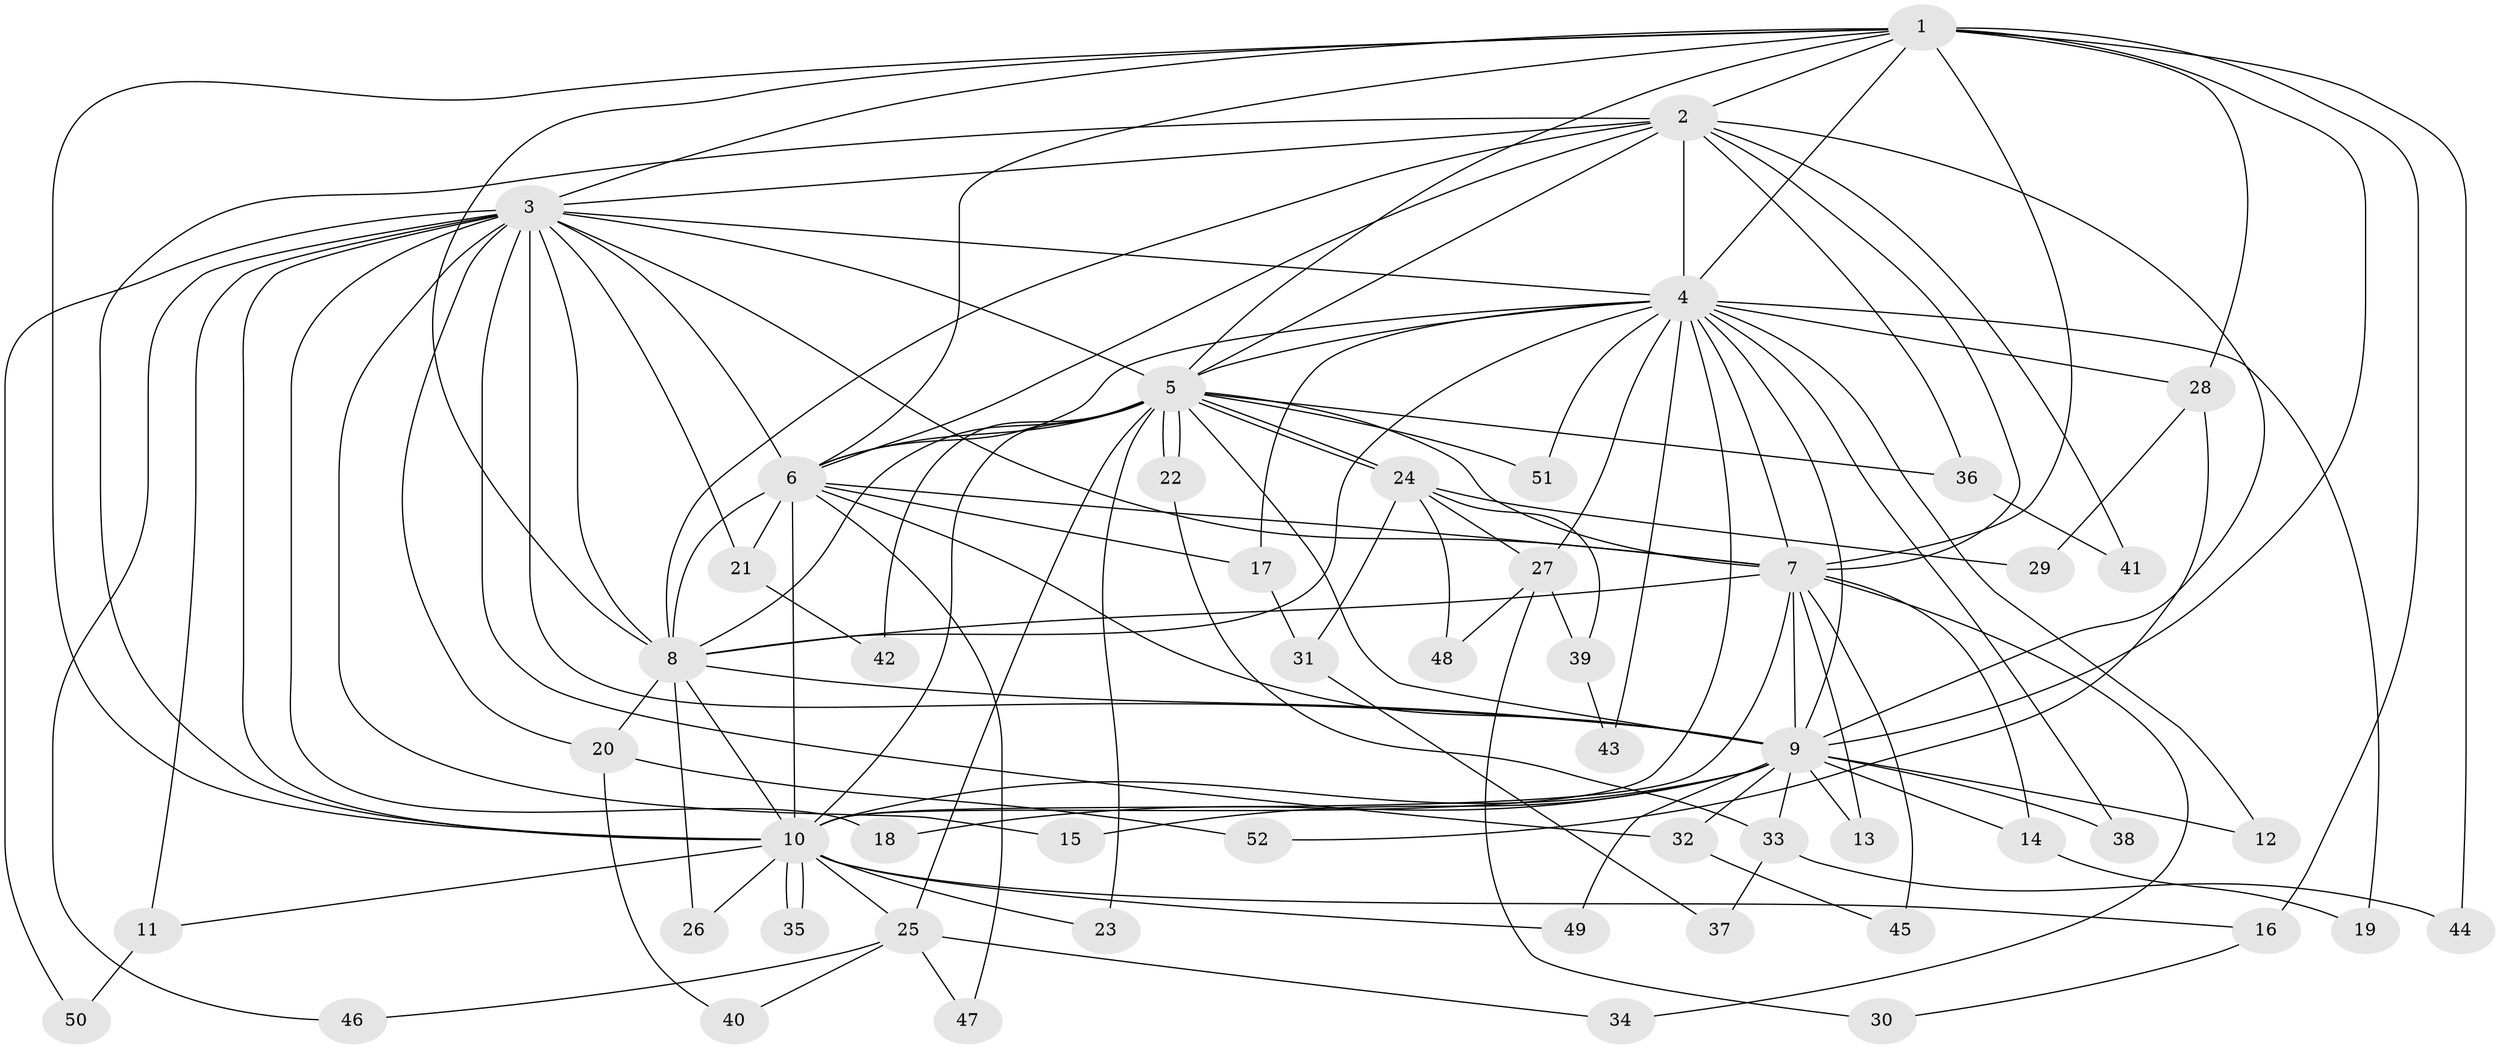 // coarse degree distribution, {16: 0.03125, 9: 0.03125, 13: 0.03125, 6: 0.0625, 10: 0.03125, 3: 0.1875, 2: 0.4375, 4: 0.0625, 5: 0.03125, 1: 0.09375}
// Generated by graph-tools (version 1.1) at 2025/49/03/04/25 22:49:32]
// undirected, 52 vertices, 129 edges
graph export_dot {
  node [color=gray90,style=filled];
  1;
  2;
  3;
  4;
  5;
  6;
  7;
  8;
  9;
  10;
  11;
  12;
  13;
  14;
  15;
  16;
  17;
  18;
  19;
  20;
  21;
  22;
  23;
  24;
  25;
  26;
  27;
  28;
  29;
  30;
  31;
  32;
  33;
  34;
  35;
  36;
  37;
  38;
  39;
  40;
  41;
  42;
  43;
  44;
  45;
  46;
  47;
  48;
  49;
  50;
  51;
  52;
  1 -- 2;
  1 -- 3;
  1 -- 4;
  1 -- 5;
  1 -- 6;
  1 -- 7;
  1 -- 8;
  1 -- 9;
  1 -- 10;
  1 -- 16;
  1 -- 28;
  1 -- 44;
  2 -- 3;
  2 -- 4;
  2 -- 5;
  2 -- 6;
  2 -- 7;
  2 -- 8;
  2 -- 9;
  2 -- 10;
  2 -- 36;
  2 -- 41;
  3 -- 4;
  3 -- 5;
  3 -- 6;
  3 -- 7;
  3 -- 8;
  3 -- 9;
  3 -- 10;
  3 -- 11;
  3 -- 15;
  3 -- 18;
  3 -- 20;
  3 -- 21;
  3 -- 32;
  3 -- 46;
  3 -- 50;
  4 -- 5;
  4 -- 6;
  4 -- 7;
  4 -- 8;
  4 -- 9;
  4 -- 10;
  4 -- 12;
  4 -- 17;
  4 -- 19;
  4 -- 27;
  4 -- 28;
  4 -- 38;
  4 -- 43;
  4 -- 51;
  5 -- 6;
  5 -- 7;
  5 -- 8;
  5 -- 9;
  5 -- 10;
  5 -- 22;
  5 -- 22;
  5 -- 23;
  5 -- 24;
  5 -- 24;
  5 -- 25;
  5 -- 36;
  5 -- 42;
  5 -- 51;
  6 -- 7;
  6 -- 8;
  6 -- 9;
  6 -- 10;
  6 -- 17;
  6 -- 21;
  6 -- 47;
  7 -- 8;
  7 -- 9;
  7 -- 10;
  7 -- 13;
  7 -- 14;
  7 -- 34;
  7 -- 45;
  8 -- 9;
  8 -- 10;
  8 -- 20;
  8 -- 26;
  9 -- 10;
  9 -- 12;
  9 -- 13;
  9 -- 14;
  9 -- 15;
  9 -- 18;
  9 -- 32;
  9 -- 33;
  9 -- 38;
  9 -- 49;
  10 -- 11;
  10 -- 16;
  10 -- 23;
  10 -- 25;
  10 -- 26;
  10 -- 35;
  10 -- 35;
  10 -- 49;
  11 -- 50;
  14 -- 19;
  16 -- 30;
  17 -- 31;
  20 -- 40;
  20 -- 52;
  21 -- 42;
  22 -- 33;
  24 -- 27;
  24 -- 29;
  24 -- 31;
  24 -- 39;
  24 -- 48;
  25 -- 34;
  25 -- 40;
  25 -- 46;
  25 -- 47;
  27 -- 30;
  27 -- 39;
  27 -- 48;
  28 -- 29;
  28 -- 52;
  31 -- 37;
  32 -- 45;
  33 -- 37;
  33 -- 44;
  36 -- 41;
  39 -- 43;
}
